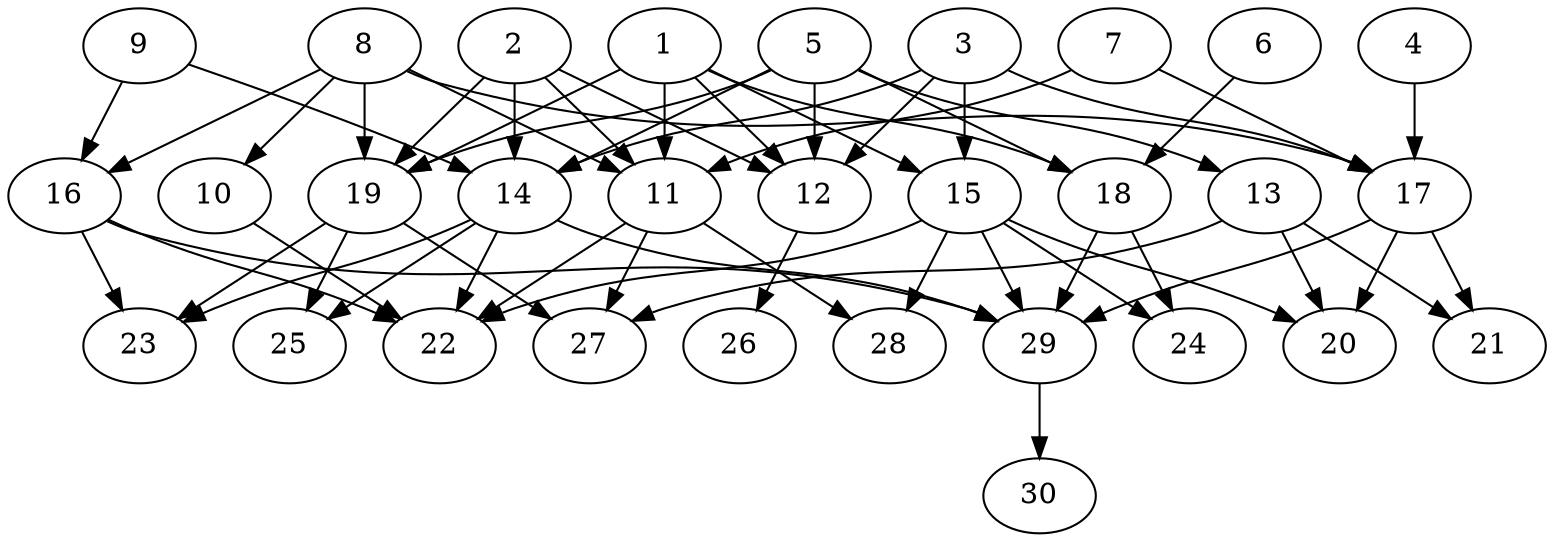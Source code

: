 // DAG automatically generated by daggen at Thu Oct  3 14:04:18 2019
// ./daggen --dot -n 30 --ccr 0.5 --fat 0.7 --regular 0.7 --density 0.5 --mindata 5242880 --maxdata 52428800 
digraph G {
  1 [size="20275200", alpha="0.02", expect_size="10137600"] 
  1 -> 11 [size ="10137600"]
  1 -> 12 [size ="10137600"]
  1 -> 15 [size ="10137600"]
  1 -> 18 [size ="10137600"]
  1 -> 19 [size ="10137600"]
  2 [size="40531968", alpha="0.19", expect_size="20265984"] 
  2 -> 11 [size ="20265984"]
  2 -> 12 [size ="20265984"]
  2 -> 14 [size ="20265984"]
  2 -> 19 [size ="20265984"]
  3 [size="69300224", alpha="0.18", expect_size="34650112"] 
  3 -> 12 [size ="34650112"]
  3 -> 14 [size ="34650112"]
  3 -> 15 [size ="34650112"]
  3 -> 17 [size ="34650112"]
  4 [size="104194048", alpha="0.16", expect_size="52097024"] 
  4 -> 17 [size ="52097024"]
  5 [size="46958592", alpha="0.12", expect_size="23479296"] 
  5 -> 12 [size ="23479296"]
  5 -> 13 [size ="23479296"]
  5 -> 14 [size ="23479296"]
  5 -> 18 [size ="23479296"]
  5 -> 19 [size ="23479296"]
  6 [size="95477760", alpha="0.06", expect_size="47738880"] 
  6 -> 18 [size ="47738880"]
  7 [size="75448320", alpha="0.02", expect_size="37724160"] 
  7 -> 11 [size ="37724160"]
  7 -> 17 [size ="37724160"]
  8 [size="49156096", alpha="0.15", expect_size="24578048"] 
  8 -> 10 [size ="24578048"]
  8 -> 11 [size ="24578048"]
  8 -> 16 [size ="24578048"]
  8 -> 17 [size ="24578048"]
  8 -> 19 [size ="24578048"]
  9 [size="104413184", alpha="0.14", expect_size="52206592"] 
  9 -> 14 [size ="52206592"]
  9 -> 16 [size ="52206592"]
  10 [size="46868480", alpha="0.06", expect_size="23434240"] 
  10 -> 22 [size ="23434240"]
  11 [size="27877376", alpha="0.07", expect_size="13938688"] 
  11 -> 22 [size ="13938688"]
  11 -> 27 [size ="13938688"]
  11 -> 28 [size ="13938688"]
  12 [size="36638720", alpha="0.06", expect_size="18319360"] 
  12 -> 26 [size ="18319360"]
  13 [size="33269760", alpha="0.01", expect_size="16634880"] 
  13 -> 20 [size ="16634880"]
  13 -> 21 [size ="16634880"]
  13 -> 27 [size ="16634880"]
  14 [size="22867968", alpha="0.09", expect_size="11433984"] 
  14 -> 22 [size ="11433984"]
  14 -> 23 [size ="11433984"]
  14 -> 25 [size ="11433984"]
  14 -> 29 [size ="11433984"]
  15 [size="100075520", alpha="0.15", expect_size="50037760"] 
  15 -> 20 [size ="50037760"]
  15 -> 22 [size ="50037760"]
  15 -> 24 [size ="50037760"]
  15 -> 28 [size ="50037760"]
  15 -> 29 [size ="50037760"]
  16 [size="64212992", alpha="0.15", expect_size="32106496"] 
  16 -> 22 [size ="32106496"]
  16 -> 23 [size ="32106496"]
  16 -> 29 [size ="32106496"]
  17 [size="94160896", alpha="0.08", expect_size="47080448"] 
  17 -> 20 [size ="47080448"]
  17 -> 21 [size ="47080448"]
  17 -> 29 [size ="47080448"]
  18 [size="11139072", alpha="0.11", expect_size="5569536"] 
  18 -> 24 [size ="5569536"]
  18 -> 29 [size ="5569536"]
  19 [size="83748864", alpha="0.01", expect_size="41874432"] 
  19 -> 23 [size ="41874432"]
  19 -> 25 [size ="41874432"]
  19 -> 27 [size ="41874432"]
  20 [size="55560192", alpha="0.03", expect_size="27780096"] 
  21 [size="82862080", alpha="0.07", expect_size="41431040"] 
  22 [size="19826688", alpha="0.18", expect_size="9913344"] 
  23 [size="48480256", alpha="0.01", expect_size="24240128"] 
  24 [size="51798016", alpha="0.04", expect_size="25899008"] 
  25 [size="96452608", alpha="0.15", expect_size="48226304"] 
  26 [size="71616512", alpha="0.04", expect_size="35808256"] 
  27 [size="45719552", alpha="0.06", expect_size="22859776"] 
  28 [size="83361792", alpha="0.17", expect_size="41680896"] 
  29 [size="39829504", alpha="0.08", expect_size="19914752"] 
  29 -> 30 [size ="19914752"]
  30 [size="42254336", alpha="0.06", expect_size="21127168"] 
}
